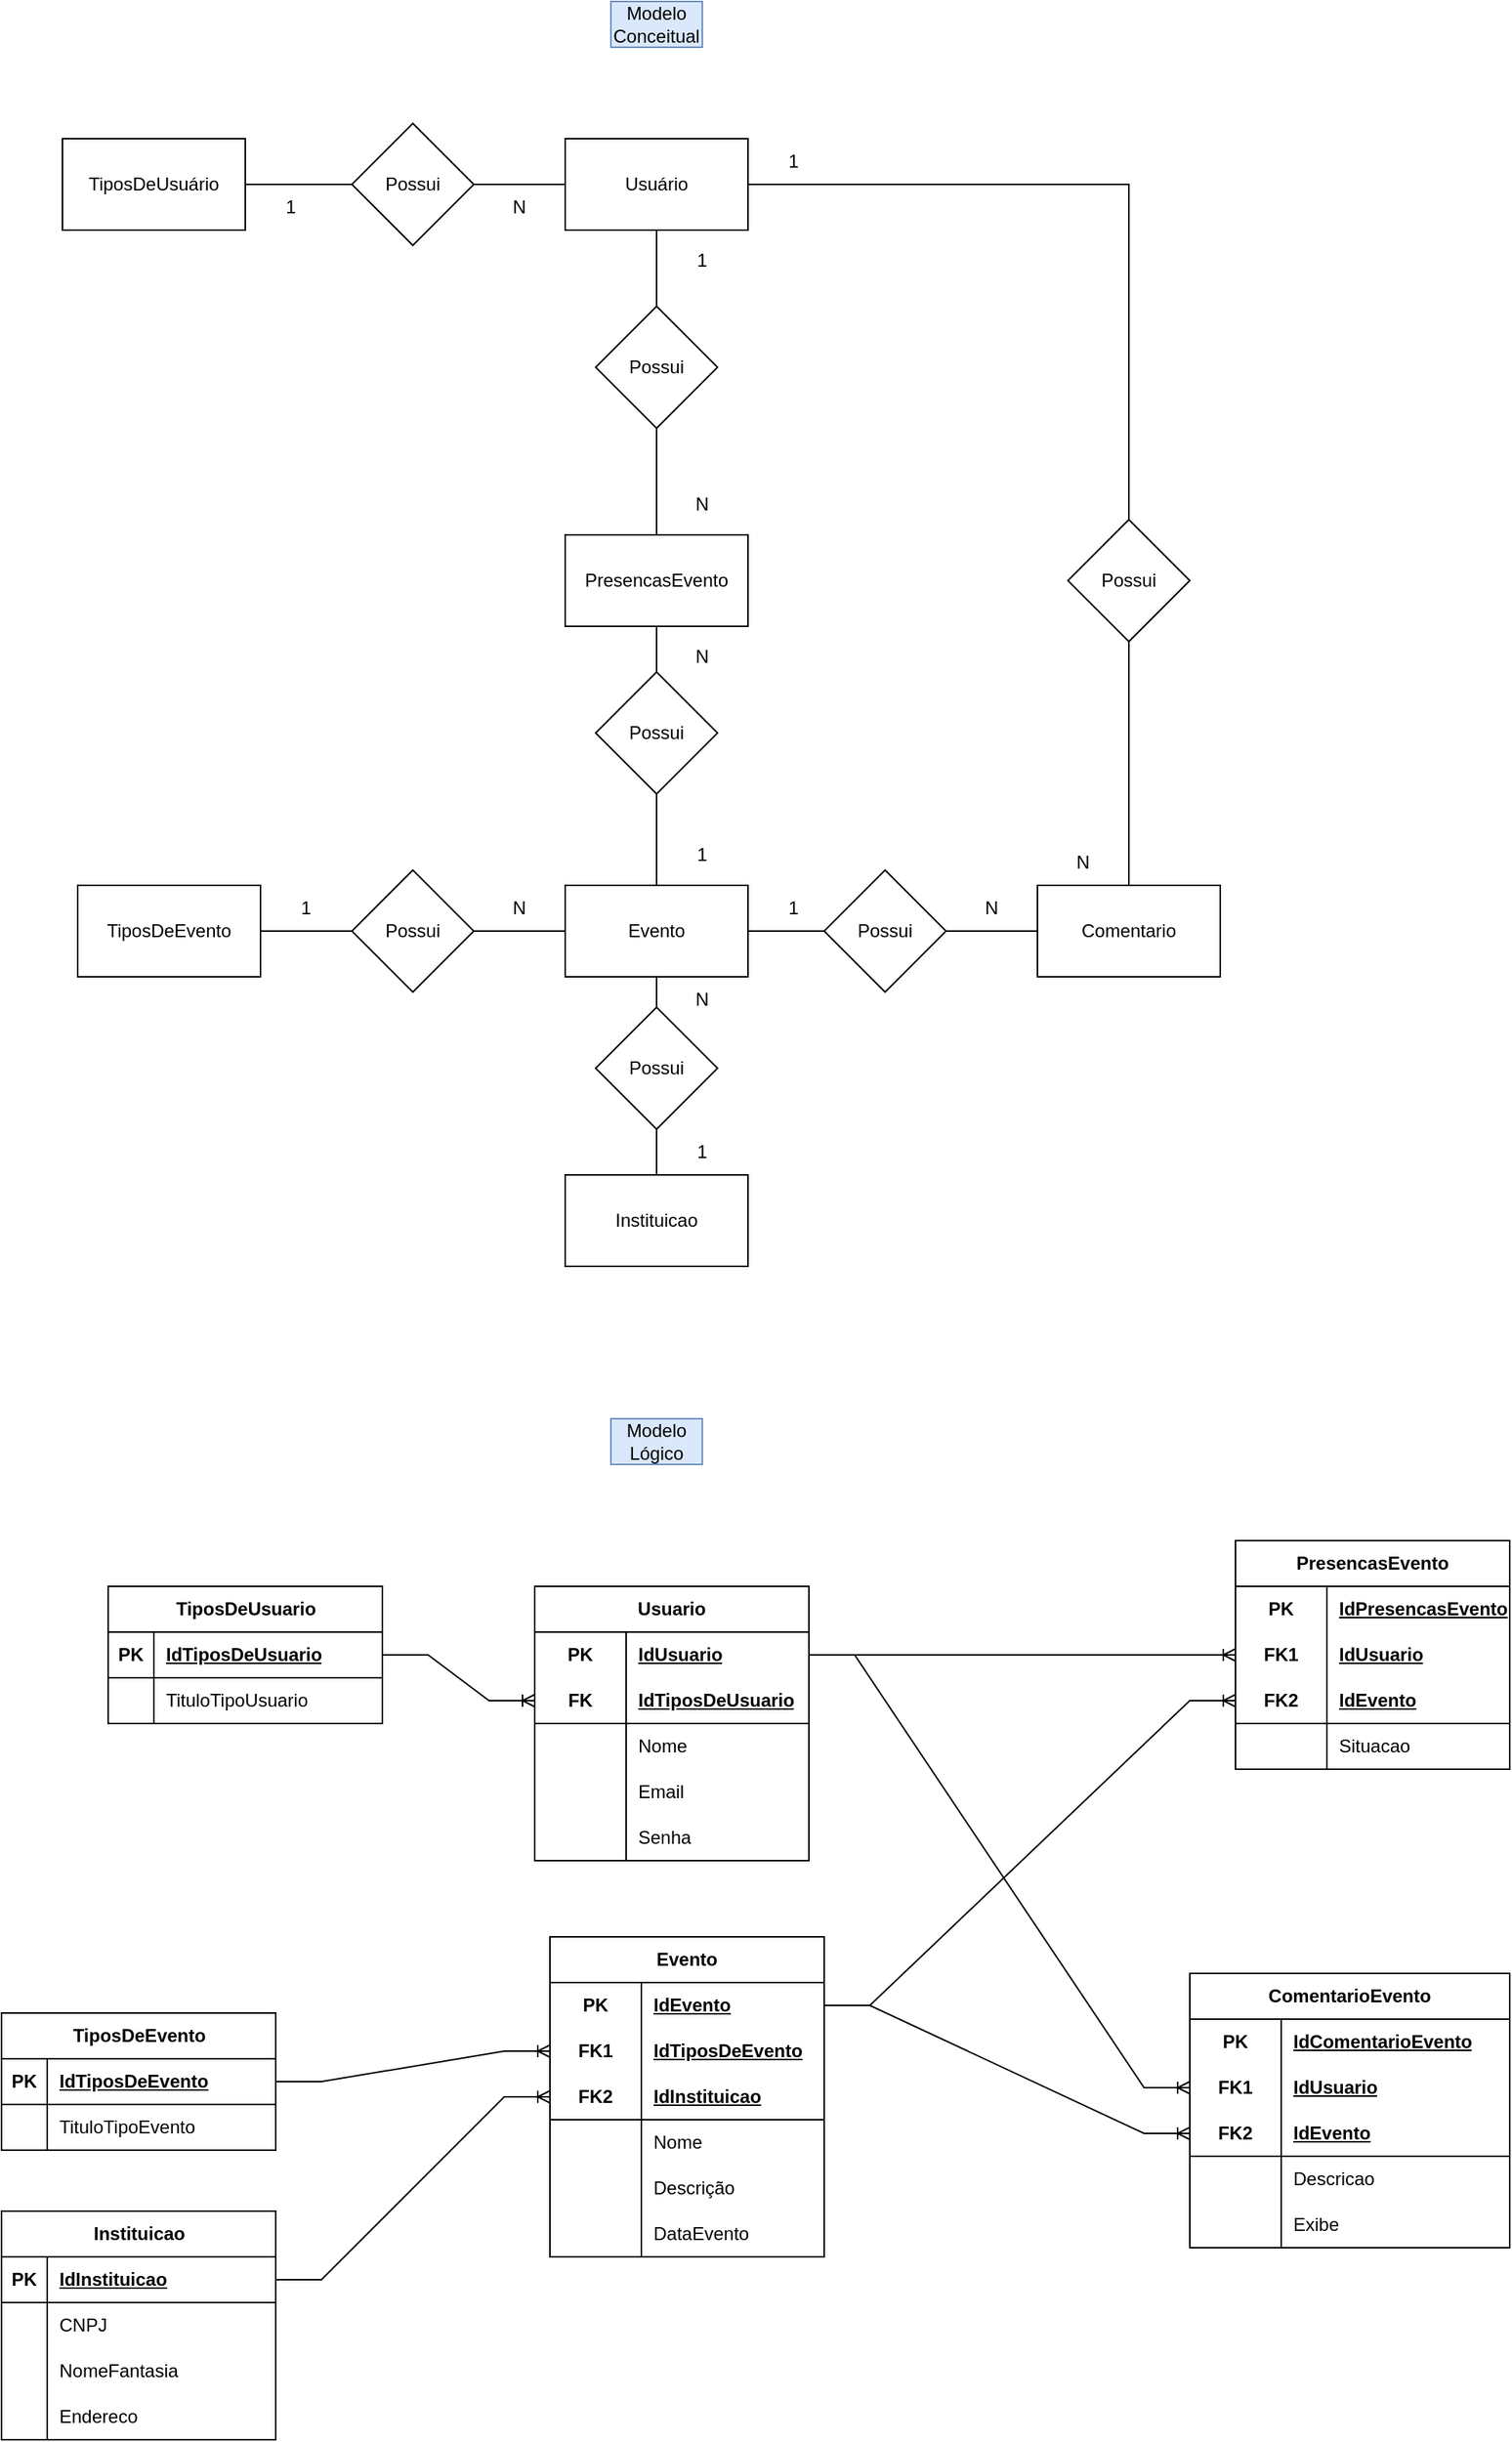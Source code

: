 <mxfile version="21.6.5" type="device" pages="2">
  <diagram name="Página-1" id="8J5qXRDrQpitkc0V46Gi">
    <mxGraphModel dx="2140" dy="718" grid="1" gridSize="10" guides="1" tooltips="1" connect="1" arrows="1" fold="1" page="1" pageScale="1" pageWidth="827" pageHeight="1169" math="0" shadow="0">
      <root>
        <mxCell id="0" />
        <mxCell id="1" parent="0" />
        <mxCell id="-CTkmEayroiX5ifWwN3l-1" value="TiposDeUsuário" style="rounded=0;whiteSpace=wrap;html=1;" vertex="1" parent="1">
          <mxGeometry x="30" y="460" width="120" height="60" as="geometry" />
        </mxCell>
        <mxCell id="-CTkmEayroiX5ifWwN3l-27" style="edgeStyle=orthogonalEdgeStyle;rounded=0;orthogonalLoop=1;jettySize=auto;html=1;entryX=0.5;entryY=1;entryDx=0;entryDy=0;endArrow=none;endFill=0;" edge="1" parent="1" source="-CTkmEayroiX5ifWwN3l-2" target="-CTkmEayroiX5ifWwN3l-24">
          <mxGeometry relative="1" as="geometry" />
        </mxCell>
        <mxCell id="-CTkmEayroiX5ifWwN3l-2" value="Instituicao" style="rounded=0;whiteSpace=wrap;html=1;" vertex="1" parent="1">
          <mxGeometry x="360" y="1140" width="120" height="60" as="geometry" />
        </mxCell>
        <mxCell id="-CTkmEayroiX5ifWwN3l-3" value="Evento" style="rounded=0;whiteSpace=wrap;html=1;" vertex="1" parent="1">
          <mxGeometry x="360" y="950" width="120" height="60" as="geometry" />
        </mxCell>
        <mxCell id="-CTkmEayroiX5ifWwN3l-5" value="TiposDeEvento" style="rounded=0;whiteSpace=wrap;html=1;" vertex="1" parent="1">
          <mxGeometry x="40" y="950" width="120" height="60" as="geometry" />
        </mxCell>
        <mxCell id="-CTkmEayroiX5ifWwN3l-6" value="PresencasEvento" style="rounded=0;whiteSpace=wrap;html=1;" vertex="1" parent="1">
          <mxGeometry x="360" y="720" width="120" height="60" as="geometry" />
        </mxCell>
        <mxCell id="-CTkmEayroiX5ifWwN3l-7" value="Usuário" style="rounded=0;whiteSpace=wrap;html=1;" vertex="1" parent="1">
          <mxGeometry x="360" y="460" width="120" height="60" as="geometry" />
        </mxCell>
        <mxCell id="-CTkmEayroiX5ifWwN3l-28" style="edgeStyle=orthogonalEdgeStyle;rounded=0;orthogonalLoop=1;jettySize=auto;html=1;entryX=1;entryY=0.5;entryDx=0;entryDy=0;endArrow=none;endFill=0;" edge="1" parent="1" source="-CTkmEayroiX5ifWwN3l-8" target="-CTkmEayroiX5ifWwN3l-3">
          <mxGeometry relative="1" as="geometry" />
        </mxCell>
        <mxCell id="-CTkmEayroiX5ifWwN3l-8" value="Comentario" style="rounded=0;whiteSpace=wrap;html=1;" vertex="1" parent="1">
          <mxGeometry x="670" y="950" width="120" height="60" as="geometry" />
        </mxCell>
        <mxCell id="-CTkmEayroiX5ifWwN3l-12" value="Possui" style="rhombus;whiteSpace=wrap;html=1;" vertex="1" parent="1">
          <mxGeometry x="220" y="450" width="80" height="80" as="geometry" />
        </mxCell>
        <mxCell id="-CTkmEayroiX5ifWwN3l-13" value="" style="endArrow=none;html=1;rounded=0;exitX=1;exitY=0.5;exitDx=0;exitDy=0;entryX=0;entryY=0.5;entryDx=0;entryDy=0;" edge="1" parent="1" source="-CTkmEayroiX5ifWwN3l-1" target="-CTkmEayroiX5ifWwN3l-12">
          <mxGeometry width="50" height="50" relative="1" as="geometry">
            <mxPoint x="390" y="520" as="sourcePoint" />
            <mxPoint x="440" y="470" as="targetPoint" />
          </mxGeometry>
        </mxCell>
        <mxCell id="-CTkmEayroiX5ifWwN3l-14" value="" style="endArrow=none;html=1;rounded=0;exitX=1;exitY=0.5;exitDx=0;exitDy=0;" edge="1" parent="1" source="-CTkmEayroiX5ifWwN3l-12" target="-CTkmEayroiX5ifWwN3l-7">
          <mxGeometry width="50" height="50" relative="1" as="geometry">
            <mxPoint x="390" y="520" as="sourcePoint" />
            <mxPoint x="440" y="470" as="targetPoint" />
          </mxGeometry>
        </mxCell>
        <mxCell id="-CTkmEayroiX5ifWwN3l-15" value="Possui" style="rhombus;whiteSpace=wrap;html=1;" vertex="1" parent="1">
          <mxGeometry x="380" y="570" width="80" height="80" as="geometry" />
        </mxCell>
        <mxCell id="-CTkmEayroiX5ifWwN3l-16" value="" style="endArrow=none;html=1;rounded=0;entryX=0.5;entryY=0;entryDx=0;entryDy=0;endFill=0;" edge="1" parent="1" source="-CTkmEayroiX5ifWwN3l-7" target="-CTkmEayroiX5ifWwN3l-15">
          <mxGeometry width="50" height="50" relative="1" as="geometry">
            <mxPoint x="270" y="610" as="sourcePoint" />
            <mxPoint x="320" y="560" as="targetPoint" />
          </mxGeometry>
        </mxCell>
        <mxCell id="-CTkmEayroiX5ifWwN3l-17" value="" style="endArrow=none;html=1;rounded=0;entryX=0.5;entryY=1;entryDx=0;entryDy=0;exitX=0.5;exitY=0;exitDx=0;exitDy=0;" edge="1" parent="1" source="-CTkmEayroiX5ifWwN3l-6" target="-CTkmEayroiX5ifWwN3l-15">
          <mxGeometry width="50" height="50" relative="1" as="geometry">
            <mxPoint x="380" y="700" as="sourcePoint" />
            <mxPoint x="430" y="650" as="targetPoint" />
          </mxGeometry>
        </mxCell>
        <mxCell id="-CTkmEayroiX5ifWwN3l-18" value="Possui" style="rhombus;whiteSpace=wrap;html=1;" vertex="1" parent="1">
          <mxGeometry x="380" y="810" width="80" height="80" as="geometry" />
        </mxCell>
        <mxCell id="-CTkmEayroiX5ifWwN3l-19" value="" style="endArrow=none;html=1;rounded=0;entryX=0.5;entryY=1;entryDx=0;entryDy=0;exitX=0.5;exitY=0;exitDx=0;exitDy=0;" edge="1" parent="1" source="-CTkmEayroiX5ifWwN3l-18" target="-CTkmEayroiX5ifWwN3l-6">
          <mxGeometry width="50" height="50" relative="1" as="geometry">
            <mxPoint x="320" y="850" as="sourcePoint" />
            <mxPoint x="370" y="800" as="targetPoint" />
          </mxGeometry>
        </mxCell>
        <mxCell id="-CTkmEayroiX5ifWwN3l-20" value="" style="endArrow=none;html=1;rounded=0;entryX=0.5;entryY=1;entryDx=0;entryDy=0;exitX=0.5;exitY=0;exitDx=0;exitDy=0;" edge="1" parent="1" source="-CTkmEayroiX5ifWwN3l-3" target="-CTkmEayroiX5ifWwN3l-18">
          <mxGeometry width="50" height="50" relative="1" as="geometry">
            <mxPoint x="330" y="950" as="sourcePoint" />
            <mxPoint x="380" y="900" as="targetPoint" />
          </mxGeometry>
        </mxCell>
        <mxCell id="-CTkmEayroiX5ifWwN3l-21" value="Possui" style="rhombus;whiteSpace=wrap;html=1;" vertex="1" parent="1">
          <mxGeometry x="220" y="940" width="80" height="80" as="geometry" />
        </mxCell>
        <mxCell id="-CTkmEayroiX5ifWwN3l-22" value="" style="endArrow=none;html=1;rounded=0;entryX=0;entryY=0.5;entryDx=0;entryDy=0;exitX=1;exitY=0.5;exitDx=0;exitDy=0;" edge="1" parent="1" source="-CTkmEayroiX5ifWwN3l-21" target="-CTkmEayroiX5ifWwN3l-3">
          <mxGeometry width="50" height="50" relative="1" as="geometry">
            <mxPoint x="300" y="1040" as="sourcePoint" />
            <mxPoint x="350" y="990" as="targetPoint" />
          </mxGeometry>
        </mxCell>
        <mxCell id="-CTkmEayroiX5ifWwN3l-23" value="" style="endArrow=none;html=1;rounded=0;exitX=1;exitY=0.5;exitDx=0;exitDy=0;entryX=0;entryY=0.5;entryDx=0;entryDy=0;" edge="1" parent="1" source="-CTkmEayroiX5ifWwN3l-5" target="-CTkmEayroiX5ifWwN3l-21">
          <mxGeometry width="50" height="50" relative="1" as="geometry">
            <mxPoint x="180" y="960" as="sourcePoint" />
            <mxPoint x="230" y="910" as="targetPoint" />
          </mxGeometry>
        </mxCell>
        <mxCell id="-CTkmEayroiX5ifWwN3l-24" value="Possui" style="rhombus;whiteSpace=wrap;html=1;" vertex="1" parent="1">
          <mxGeometry x="380" y="1030" width="80" height="80" as="geometry" />
        </mxCell>
        <mxCell id="-CTkmEayroiX5ifWwN3l-25" value="" style="endArrow=none;html=1;rounded=0;entryX=0.5;entryY=1;entryDx=0;entryDy=0;exitX=0.5;exitY=0;exitDx=0;exitDy=0;" edge="1" parent="1" source="-CTkmEayroiX5ifWwN3l-24" target="-CTkmEayroiX5ifWwN3l-3">
          <mxGeometry width="50" height="50" relative="1" as="geometry">
            <mxPoint x="310" y="1080" as="sourcePoint" />
            <mxPoint x="360" y="1030" as="targetPoint" />
          </mxGeometry>
        </mxCell>
        <mxCell id="-CTkmEayroiX5ifWwN3l-31" style="edgeStyle=orthogonalEdgeStyle;rounded=0;orthogonalLoop=1;jettySize=auto;html=1;endArrow=none;endFill=0;" edge="1" parent="1" source="-CTkmEayroiX5ifWwN3l-29" target="-CTkmEayroiX5ifWwN3l-8">
          <mxGeometry relative="1" as="geometry" />
        </mxCell>
        <mxCell id="-CTkmEayroiX5ifWwN3l-32" style="edgeStyle=orthogonalEdgeStyle;rounded=0;orthogonalLoop=1;jettySize=auto;html=1;exitX=0.5;exitY=0;exitDx=0;exitDy=0;entryX=1;entryY=0.5;entryDx=0;entryDy=0;endArrow=none;endFill=0;" edge="1" parent="1" source="-CTkmEayroiX5ifWwN3l-29" target="-CTkmEayroiX5ifWwN3l-7">
          <mxGeometry relative="1" as="geometry" />
        </mxCell>
        <mxCell id="-CTkmEayroiX5ifWwN3l-29" value="Possui" style="rhombus;whiteSpace=wrap;html=1;" vertex="1" parent="1">
          <mxGeometry x="690" y="710" width="80" height="80" as="geometry" />
        </mxCell>
        <mxCell id="-CTkmEayroiX5ifWwN3l-33" value="1" style="text;html=1;strokeColor=none;fillColor=none;align=center;verticalAlign=middle;whiteSpace=wrap;rounded=0;" vertex="1" parent="1">
          <mxGeometry x="150" y="490" width="60" height="30" as="geometry" />
        </mxCell>
        <mxCell id="-CTkmEayroiX5ifWwN3l-34" value="N" style="text;html=1;strokeColor=none;fillColor=none;align=center;verticalAlign=middle;whiteSpace=wrap;rounded=0;" vertex="1" parent="1">
          <mxGeometry x="300" y="490" width="60" height="30" as="geometry" />
        </mxCell>
        <mxCell id="-CTkmEayroiX5ifWwN3l-36" value="1" style="text;html=1;strokeColor=none;fillColor=none;align=center;verticalAlign=middle;whiteSpace=wrap;rounded=0;" vertex="1" parent="1">
          <mxGeometry x="420" y="510" width="60" height="60" as="geometry" />
        </mxCell>
        <mxCell id="-CTkmEayroiX5ifWwN3l-37" value="N" style="text;html=1;strokeColor=none;fillColor=none;align=center;verticalAlign=middle;whiteSpace=wrap;rounded=0;" vertex="1" parent="1">
          <mxGeometry x="420" y="670" width="60" height="60" as="geometry" />
        </mxCell>
        <mxCell id="-CTkmEayroiX5ifWwN3l-38" value="N" style="text;html=1;strokeColor=none;fillColor=none;align=center;verticalAlign=middle;whiteSpace=wrap;rounded=0;" vertex="1" parent="1">
          <mxGeometry x="420" y="770" width="60" height="60" as="geometry" />
        </mxCell>
        <mxCell id="-CTkmEayroiX5ifWwN3l-39" value="1" style="text;html=1;strokeColor=none;fillColor=none;align=center;verticalAlign=middle;whiteSpace=wrap;rounded=0;" vertex="1" parent="1">
          <mxGeometry x="420" y="900" width="60" height="60" as="geometry" />
        </mxCell>
        <mxCell id="-CTkmEayroiX5ifWwN3l-40" value="1" style="text;html=1;strokeColor=none;fillColor=none;align=center;verticalAlign=middle;whiteSpace=wrap;rounded=0;" vertex="1" parent="1">
          <mxGeometry x="160" y="950" width="60" height="30" as="geometry" />
        </mxCell>
        <mxCell id="-CTkmEayroiX5ifWwN3l-41" value="N" style="text;html=1;strokeColor=none;fillColor=none;align=center;verticalAlign=middle;whiteSpace=wrap;rounded=0;" vertex="1" parent="1">
          <mxGeometry x="300" y="950" width="60" height="30" as="geometry" />
        </mxCell>
        <mxCell id="-CTkmEayroiX5ifWwN3l-42" value="N" style="text;html=1;strokeColor=none;fillColor=none;align=center;verticalAlign=middle;whiteSpace=wrap;rounded=0;" vertex="1" parent="1">
          <mxGeometry x="420" y="1010" width="60" height="30" as="geometry" />
        </mxCell>
        <mxCell id="-CTkmEayroiX5ifWwN3l-43" value="1" style="text;html=1;strokeColor=none;fillColor=none;align=center;verticalAlign=middle;whiteSpace=wrap;rounded=0;" vertex="1" parent="1">
          <mxGeometry x="480" y="950" width="60" height="30" as="geometry" />
        </mxCell>
        <mxCell id="-CTkmEayroiX5ifWwN3l-44" value="N" style="text;html=1;strokeColor=none;fillColor=none;align=center;verticalAlign=middle;whiteSpace=wrap;rounded=0;" vertex="1" parent="1">
          <mxGeometry x="610" y="950" width="60" height="30" as="geometry" />
        </mxCell>
        <mxCell id="-CTkmEayroiX5ifWwN3l-45" value="Possui" style="rhombus;whiteSpace=wrap;html=1;" vertex="1" parent="1">
          <mxGeometry x="530" y="940" width="80" height="80" as="geometry" />
        </mxCell>
        <mxCell id="-CTkmEayroiX5ifWwN3l-46" value="1" style="text;html=1;strokeColor=none;fillColor=none;align=center;verticalAlign=middle;whiteSpace=wrap;rounded=0;" vertex="1" parent="1">
          <mxGeometry x="420" y="1110" width="60" height="30" as="geometry" />
        </mxCell>
        <mxCell id="-CTkmEayroiX5ifWwN3l-47" value="1" style="text;html=1;strokeColor=none;fillColor=none;align=center;verticalAlign=middle;whiteSpace=wrap;rounded=0;" vertex="1" parent="1">
          <mxGeometry x="480" y="460" width="60" height="30" as="geometry" />
        </mxCell>
        <mxCell id="-CTkmEayroiX5ifWwN3l-49" value="N" style="text;html=1;strokeColor=none;fillColor=none;align=center;verticalAlign=middle;whiteSpace=wrap;rounded=0;" vertex="1" parent="1">
          <mxGeometry x="670" y="920" width="60" height="30" as="geometry" />
        </mxCell>
        <mxCell id="iBXPjMv5Prm9FyoRcRWd-1" value="Modelo Conceitual" style="text;html=1;strokeColor=#6c8ebf;fillColor=#dae8fc;align=center;verticalAlign=middle;whiteSpace=wrap;rounded=0;" vertex="1" parent="1">
          <mxGeometry x="390" y="370" width="60" height="30" as="geometry" />
        </mxCell>
        <mxCell id="iBXPjMv5Prm9FyoRcRWd-2" value="Modelo Lógico" style="text;html=1;strokeColor=#6c8ebf;fillColor=#dae8fc;align=center;verticalAlign=middle;whiteSpace=wrap;rounded=0;" vertex="1" parent="1">
          <mxGeometry x="390" y="1300" width="60" height="30" as="geometry" />
        </mxCell>
        <mxCell id="iBXPjMv5Prm9FyoRcRWd-3" value="TiposDeUsuario" style="shape=table;startSize=30;container=1;collapsible=1;childLayout=tableLayout;fixedRows=1;rowLines=0;fontStyle=1;align=center;resizeLast=1;html=1;" vertex="1" parent="1">
          <mxGeometry x="60" y="1410" width="180" height="90" as="geometry" />
        </mxCell>
        <mxCell id="iBXPjMv5Prm9FyoRcRWd-4" value="" style="shape=tableRow;horizontal=0;startSize=0;swimlaneHead=0;swimlaneBody=0;fillColor=none;collapsible=0;dropTarget=0;points=[[0,0.5],[1,0.5]];portConstraint=eastwest;top=0;left=0;right=0;bottom=1;" vertex="1" parent="iBXPjMv5Prm9FyoRcRWd-3">
          <mxGeometry y="30" width="180" height="30" as="geometry" />
        </mxCell>
        <mxCell id="iBXPjMv5Prm9FyoRcRWd-5" value="PK" style="shape=partialRectangle;connectable=0;fillColor=none;top=0;left=0;bottom=0;right=0;fontStyle=1;overflow=hidden;whiteSpace=wrap;html=1;" vertex="1" parent="iBXPjMv5Prm9FyoRcRWd-4">
          <mxGeometry width="30" height="30" as="geometry">
            <mxRectangle width="30" height="30" as="alternateBounds" />
          </mxGeometry>
        </mxCell>
        <mxCell id="iBXPjMv5Prm9FyoRcRWd-6" value="IdTiposDeUsuario" style="shape=partialRectangle;connectable=0;fillColor=none;top=0;left=0;bottom=0;right=0;align=left;spacingLeft=6;fontStyle=5;overflow=hidden;whiteSpace=wrap;html=1;" vertex="1" parent="iBXPjMv5Prm9FyoRcRWd-4">
          <mxGeometry x="30" width="150" height="30" as="geometry">
            <mxRectangle width="150" height="30" as="alternateBounds" />
          </mxGeometry>
        </mxCell>
        <mxCell id="iBXPjMv5Prm9FyoRcRWd-7" value="" style="shape=tableRow;horizontal=0;startSize=0;swimlaneHead=0;swimlaneBody=0;fillColor=none;collapsible=0;dropTarget=0;points=[[0,0.5],[1,0.5]];portConstraint=eastwest;top=0;left=0;right=0;bottom=0;" vertex="1" parent="iBXPjMv5Prm9FyoRcRWd-3">
          <mxGeometry y="60" width="180" height="30" as="geometry" />
        </mxCell>
        <mxCell id="iBXPjMv5Prm9FyoRcRWd-8" value="" style="shape=partialRectangle;connectable=0;fillColor=none;top=0;left=0;bottom=0;right=0;editable=1;overflow=hidden;whiteSpace=wrap;html=1;" vertex="1" parent="iBXPjMv5Prm9FyoRcRWd-7">
          <mxGeometry width="30" height="30" as="geometry">
            <mxRectangle width="30" height="30" as="alternateBounds" />
          </mxGeometry>
        </mxCell>
        <mxCell id="iBXPjMv5Prm9FyoRcRWd-9" value="TituloTipoUsuario" style="shape=partialRectangle;connectable=0;fillColor=none;top=0;left=0;bottom=0;right=0;align=left;spacingLeft=6;overflow=hidden;whiteSpace=wrap;html=1;" vertex="1" parent="iBXPjMv5Prm9FyoRcRWd-7">
          <mxGeometry x="30" width="150" height="30" as="geometry">
            <mxRectangle width="150" height="30" as="alternateBounds" />
          </mxGeometry>
        </mxCell>
        <mxCell id="iBXPjMv5Prm9FyoRcRWd-19" value="Usuario" style="shape=table;startSize=30;container=1;collapsible=1;childLayout=tableLayout;fixedRows=1;rowLines=0;fontStyle=1;align=center;resizeLast=1;html=1;whiteSpace=wrap;" vertex="1" parent="1">
          <mxGeometry x="340" y="1410" width="180" height="180" as="geometry" />
        </mxCell>
        <mxCell id="iBXPjMv5Prm9FyoRcRWd-20" value="" style="shape=tableRow;horizontal=0;startSize=0;swimlaneHead=0;swimlaneBody=0;fillColor=none;collapsible=0;dropTarget=0;points=[[0,0.5],[1,0.5]];portConstraint=eastwest;top=0;left=0;right=0;bottom=0;html=1;" vertex="1" parent="iBXPjMv5Prm9FyoRcRWd-19">
          <mxGeometry y="30" width="180" height="30" as="geometry" />
        </mxCell>
        <mxCell id="iBXPjMv5Prm9FyoRcRWd-21" value="PK" style="shape=partialRectangle;connectable=0;fillColor=none;top=0;left=0;bottom=0;right=0;fontStyle=1;overflow=hidden;html=1;whiteSpace=wrap;" vertex="1" parent="iBXPjMv5Prm9FyoRcRWd-20">
          <mxGeometry width="60" height="30" as="geometry">
            <mxRectangle width="60" height="30" as="alternateBounds" />
          </mxGeometry>
        </mxCell>
        <mxCell id="iBXPjMv5Prm9FyoRcRWd-22" value="IdUsuario" style="shape=partialRectangle;connectable=0;fillColor=none;top=0;left=0;bottom=0;right=0;align=left;spacingLeft=6;fontStyle=5;overflow=hidden;html=1;whiteSpace=wrap;" vertex="1" parent="iBXPjMv5Prm9FyoRcRWd-20">
          <mxGeometry x="60" width="120" height="30" as="geometry">
            <mxRectangle width="120" height="30" as="alternateBounds" />
          </mxGeometry>
        </mxCell>
        <mxCell id="iBXPjMv5Prm9FyoRcRWd-23" value="" style="shape=tableRow;horizontal=0;startSize=0;swimlaneHead=0;swimlaneBody=0;fillColor=none;collapsible=0;dropTarget=0;points=[[0,0.5],[1,0.5]];portConstraint=eastwest;top=0;left=0;right=0;bottom=1;html=1;" vertex="1" parent="iBXPjMv5Prm9FyoRcRWd-19">
          <mxGeometry y="60" width="180" height="30" as="geometry" />
        </mxCell>
        <mxCell id="iBXPjMv5Prm9FyoRcRWd-24" value="FK" style="shape=partialRectangle;connectable=0;fillColor=none;top=0;left=0;bottom=0;right=0;fontStyle=1;overflow=hidden;html=1;whiteSpace=wrap;" vertex="1" parent="iBXPjMv5Prm9FyoRcRWd-23">
          <mxGeometry width="60" height="30" as="geometry">
            <mxRectangle width="60" height="30" as="alternateBounds" />
          </mxGeometry>
        </mxCell>
        <mxCell id="iBXPjMv5Prm9FyoRcRWd-25" value="IdTiposDeUsuario" style="shape=partialRectangle;connectable=0;fillColor=none;top=0;left=0;bottom=0;right=0;align=left;spacingLeft=6;fontStyle=5;overflow=hidden;html=1;whiteSpace=wrap;" vertex="1" parent="iBXPjMv5Prm9FyoRcRWd-23">
          <mxGeometry x="60" width="120" height="30" as="geometry">
            <mxRectangle width="120" height="30" as="alternateBounds" />
          </mxGeometry>
        </mxCell>
        <mxCell id="iBXPjMv5Prm9FyoRcRWd-26" value="" style="shape=tableRow;horizontal=0;startSize=0;swimlaneHead=0;swimlaneBody=0;fillColor=none;collapsible=0;dropTarget=0;points=[[0,0.5],[1,0.5]];portConstraint=eastwest;top=0;left=0;right=0;bottom=0;html=1;" vertex="1" parent="iBXPjMv5Prm9FyoRcRWd-19">
          <mxGeometry y="90" width="180" height="30" as="geometry" />
        </mxCell>
        <mxCell id="iBXPjMv5Prm9FyoRcRWd-27" value="" style="shape=partialRectangle;connectable=0;fillColor=none;top=0;left=0;bottom=0;right=0;editable=1;overflow=hidden;html=1;whiteSpace=wrap;" vertex="1" parent="iBXPjMv5Prm9FyoRcRWd-26">
          <mxGeometry width="60" height="30" as="geometry">
            <mxRectangle width="60" height="30" as="alternateBounds" />
          </mxGeometry>
        </mxCell>
        <mxCell id="iBXPjMv5Prm9FyoRcRWd-28" value="Nome" style="shape=partialRectangle;connectable=0;fillColor=none;top=0;left=0;bottom=0;right=0;align=left;spacingLeft=6;overflow=hidden;html=1;whiteSpace=wrap;" vertex="1" parent="iBXPjMv5Prm9FyoRcRWd-26">
          <mxGeometry x="60" width="120" height="30" as="geometry">
            <mxRectangle width="120" height="30" as="alternateBounds" />
          </mxGeometry>
        </mxCell>
        <mxCell id="iBXPjMv5Prm9FyoRcRWd-29" value="" style="shape=tableRow;horizontal=0;startSize=0;swimlaneHead=0;swimlaneBody=0;fillColor=none;collapsible=0;dropTarget=0;points=[[0,0.5],[1,0.5]];portConstraint=eastwest;top=0;left=0;right=0;bottom=0;html=1;" vertex="1" parent="iBXPjMv5Prm9FyoRcRWd-19">
          <mxGeometry y="120" width="180" height="30" as="geometry" />
        </mxCell>
        <mxCell id="iBXPjMv5Prm9FyoRcRWd-30" value="" style="shape=partialRectangle;connectable=0;fillColor=none;top=0;left=0;bottom=0;right=0;editable=1;overflow=hidden;html=1;whiteSpace=wrap;" vertex="1" parent="iBXPjMv5Prm9FyoRcRWd-29">
          <mxGeometry width="60" height="30" as="geometry">
            <mxRectangle width="60" height="30" as="alternateBounds" />
          </mxGeometry>
        </mxCell>
        <mxCell id="iBXPjMv5Prm9FyoRcRWd-31" value="Email" style="shape=partialRectangle;connectable=0;fillColor=none;top=0;left=0;bottom=0;right=0;align=left;spacingLeft=6;overflow=hidden;html=1;whiteSpace=wrap;" vertex="1" parent="iBXPjMv5Prm9FyoRcRWd-29">
          <mxGeometry x="60" width="120" height="30" as="geometry">
            <mxRectangle width="120" height="30" as="alternateBounds" />
          </mxGeometry>
        </mxCell>
        <mxCell id="iBXPjMv5Prm9FyoRcRWd-32" style="shape=tableRow;horizontal=0;startSize=0;swimlaneHead=0;swimlaneBody=0;fillColor=none;collapsible=0;dropTarget=0;points=[[0,0.5],[1,0.5]];portConstraint=eastwest;top=0;left=0;right=0;bottom=0;html=1;" vertex="1" parent="iBXPjMv5Prm9FyoRcRWd-19">
          <mxGeometry y="150" width="180" height="30" as="geometry" />
        </mxCell>
        <mxCell id="iBXPjMv5Prm9FyoRcRWd-33" style="shape=partialRectangle;connectable=0;fillColor=none;top=0;left=0;bottom=0;right=0;editable=1;overflow=hidden;html=1;whiteSpace=wrap;" vertex="1" parent="iBXPjMv5Prm9FyoRcRWd-32">
          <mxGeometry width="60" height="30" as="geometry">
            <mxRectangle width="60" height="30" as="alternateBounds" />
          </mxGeometry>
        </mxCell>
        <mxCell id="iBXPjMv5Prm9FyoRcRWd-34" value="Senha" style="shape=partialRectangle;connectable=0;fillColor=none;top=0;left=0;bottom=0;right=0;align=left;spacingLeft=6;overflow=hidden;html=1;whiteSpace=wrap;" vertex="1" parent="iBXPjMv5Prm9FyoRcRWd-32">
          <mxGeometry x="60" width="120" height="30" as="geometry">
            <mxRectangle width="120" height="30" as="alternateBounds" />
          </mxGeometry>
        </mxCell>
        <mxCell id="iBXPjMv5Prm9FyoRcRWd-35" value="" style="edgeStyle=entityRelationEdgeStyle;fontSize=12;html=1;endArrow=ERoneToMany;rounded=0;entryX=0;entryY=0.5;entryDx=0;entryDy=0;exitX=1;exitY=0.5;exitDx=0;exitDy=0;" edge="1" parent="1" source="iBXPjMv5Prm9FyoRcRWd-4" target="iBXPjMv5Prm9FyoRcRWd-23">
          <mxGeometry width="100" height="100" relative="1" as="geometry">
            <mxPoint x="220" y="1620" as="sourcePoint" />
            <mxPoint x="320" y="1520" as="targetPoint" />
          </mxGeometry>
        </mxCell>
        <mxCell id="iBXPjMv5Prm9FyoRcRWd-36" value="PresencasEvento" style="shape=table;startSize=30;container=1;collapsible=1;childLayout=tableLayout;fixedRows=1;rowLines=0;fontStyle=1;align=center;resizeLast=1;html=1;whiteSpace=wrap;" vertex="1" parent="1">
          <mxGeometry x="800" y="1380" width="180" height="150" as="geometry" />
        </mxCell>
        <mxCell id="iBXPjMv5Prm9FyoRcRWd-49" style="shape=tableRow;horizontal=0;startSize=0;swimlaneHead=0;swimlaneBody=0;fillColor=none;collapsible=0;dropTarget=0;points=[[0,0.5],[1,0.5]];portConstraint=eastwest;top=0;left=0;right=0;bottom=0;html=1;" vertex="1" parent="iBXPjMv5Prm9FyoRcRWd-36">
          <mxGeometry y="30" width="180" height="30" as="geometry" />
        </mxCell>
        <mxCell id="iBXPjMv5Prm9FyoRcRWd-50" value="PK" style="shape=partialRectangle;connectable=0;fillColor=none;top=0;left=0;bottom=0;right=0;fontStyle=1;overflow=hidden;html=1;whiteSpace=wrap;" vertex="1" parent="iBXPjMv5Prm9FyoRcRWd-49">
          <mxGeometry width="60" height="30" as="geometry">
            <mxRectangle width="60" height="30" as="alternateBounds" />
          </mxGeometry>
        </mxCell>
        <mxCell id="iBXPjMv5Prm9FyoRcRWd-51" value="IdPresencasEvento" style="shape=partialRectangle;connectable=0;fillColor=none;top=0;left=0;bottom=0;right=0;align=left;spacingLeft=6;fontStyle=5;overflow=hidden;html=1;whiteSpace=wrap;" vertex="1" parent="iBXPjMv5Prm9FyoRcRWd-49">
          <mxGeometry x="60" width="120" height="30" as="geometry">
            <mxRectangle width="120" height="30" as="alternateBounds" />
          </mxGeometry>
        </mxCell>
        <mxCell id="iBXPjMv5Prm9FyoRcRWd-37" value="" style="shape=tableRow;horizontal=0;startSize=0;swimlaneHead=0;swimlaneBody=0;fillColor=none;collapsible=0;dropTarget=0;points=[[0,0.5],[1,0.5]];portConstraint=eastwest;top=0;left=0;right=0;bottom=0;html=1;" vertex="1" parent="iBXPjMv5Prm9FyoRcRWd-36">
          <mxGeometry y="60" width="180" height="30" as="geometry" />
        </mxCell>
        <mxCell id="iBXPjMv5Prm9FyoRcRWd-38" value="FK1" style="shape=partialRectangle;connectable=0;fillColor=none;top=0;left=0;bottom=0;right=0;fontStyle=1;overflow=hidden;html=1;whiteSpace=wrap;" vertex="1" parent="iBXPjMv5Prm9FyoRcRWd-37">
          <mxGeometry width="60" height="30" as="geometry">
            <mxRectangle width="60" height="30" as="alternateBounds" />
          </mxGeometry>
        </mxCell>
        <mxCell id="iBXPjMv5Prm9FyoRcRWd-39" value="IdUsuario" style="shape=partialRectangle;connectable=0;fillColor=none;top=0;left=0;bottom=0;right=0;align=left;spacingLeft=6;fontStyle=5;overflow=hidden;html=1;whiteSpace=wrap;" vertex="1" parent="iBXPjMv5Prm9FyoRcRWd-37">
          <mxGeometry x="60" width="120" height="30" as="geometry">
            <mxRectangle width="120" height="30" as="alternateBounds" />
          </mxGeometry>
        </mxCell>
        <mxCell id="iBXPjMv5Prm9FyoRcRWd-40" value="" style="shape=tableRow;horizontal=0;startSize=0;swimlaneHead=0;swimlaneBody=0;fillColor=none;collapsible=0;dropTarget=0;points=[[0,0.5],[1,0.5]];portConstraint=eastwest;top=0;left=0;right=0;bottom=1;html=1;" vertex="1" parent="iBXPjMv5Prm9FyoRcRWd-36">
          <mxGeometry y="90" width="180" height="30" as="geometry" />
        </mxCell>
        <mxCell id="iBXPjMv5Prm9FyoRcRWd-41" value="FK2" style="shape=partialRectangle;connectable=0;fillColor=none;top=0;left=0;bottom=0;right=0;fontStyle=1;overflow=hidden;html=1;whiteSpace=wrap;" vertex="1" parent="iBXPjMv5Prm9FyoRcRWd-40">
          <mxGeometry width="60" height="30" as="geometry">
            <mxRectangle width="60" height="30" as="alternateBounds" />
          </mxGeometry>
        </mxCell>
        <mxCell id="iBXPjMv5Prm9FyoRcRWd-42" value="IdEvento" style="shape=partialRectangle;connectable=0;fillColor=none;top=0;left=0;bottom=0;right=0;align=left;spacingLeft=6;fontStyle=5;overflow=hidden;html=1;whiteSpace=wrap;" vertex="1" parent="iBXPjMv5Prm9FyoRcRWd-40">
          <mxGeometry x="60" width="120" height="30" as="geometry">
            <mxRectangle width="120" height="30" as="alternateBounds" />
          </mxGeometry>
        </mxCell>
        <mxCell id="iBXPjMv5Prm9FyoRcRWd-43" value="" style="shape=tableRow;horizontal=0;startSize=0;swimlaneHead=0;swimlaneBody=0;fillColor=none;collapsible=0;dropTarget=0;points=[[0,0.5],[1,0.5]];portConstraint=eastwest;top=0;left=0;right=0;bottom=0;html=1;" vertex="1" parent="iBXPjMv5Prm9FyoRcRWd-36">
          <mxGeometry y="120" width="180" height="30" as="geometry" />
        </mxCell>
        <mxCell id="iBXPjMv5Prm9FyoRcRWd-44" value="" style="shape=partialRectangle;connectable=0;fillColor=none;top=0;left=0;bottom=0;right=0;editable=1;overflow=hidden;html=1;whiteSpace=wrap;" vertex="1" parent="iBXPjMv5Prm9FyoRcRWd-43">
          <mxGeometry width="60" height="30" as="geometry">
            <mxRectangle width="60" height="30" as="alternateBounds" />
          </mxGeometry>
        </mxCell>
        <mxCell id="iBXPjMv5Prm9FyoRcRWd-45" value="Situacao" style="shape=partialRectangle;connectable=0;fillColor=none;top=0;left=0;bottom=0;right=0;align=left;spacingLeft=6;overflow=hidden;html=1;whiteSpace=wrap;" vertex="1" parent="iBXPjMv5Prm9FyoRcRWd-43">
          <mxGeometry x="60" width="120" height="30" as="geometry">
            <mxRectangle width="120" height="30" as="alternateBounds" />
          </mxGeometry>
        </mxCell>
        <mxCell id="iBXPjMv5Prm9FyoRcRWd-56" value="" style="edgeStyle=entityRelationEdgeStyle;fontSize=12;html=1;endArrow=ERoneToMany;rounded=0;entryX=0;entryY=0.5;entryDx=0;entryDy=0;exitX=1;exitY=0.5;exitDx=0;exitDy=0;" edge="1" parent="1" source="iBXPjMv5Prm9FyoRcRWd-20" target="iBXPjMv5Prm9FyoRcRWd-37">
          <mxGeometry width="100" height="100" relative="1" as="geometry">
            <mxPoint x="440" y="1760" as="sourcePoint" />
            <mxPoint x="550" y="1660" as="targetPoint" />
          </mxGeometry>
        </mxCell>
        <mxCell id="iBXPjMv5Prm9FyoRcRWd-57" value="Evento" style="shape=table;startSize=30;container=1;collapsible=1;childLayout=tableLayout;fixedRows=1;rowLines=0;fontStyle=1;align=center;resizeLast=1;html=1;whiteSpace=wrap;" vertex="1" parent="1">
          <mxGeometry x="350" y="1640" width="180" height="210" as="geometry" />
        </mxCell>
        <mxCell id="iBXPjMv5Prm9FyoRcRWd-58" style="shape=tableRow;horizontal=0;startSize=0;swimlaneHead=0;swimlaneBody=0;fillColor=none;collapsible=0;dropTarget=0;points=[[0,0.5],[1,0.5]];portConstraint=eastwest;top=0;left=0;right=0;bottom=0;html=1;" vertex="1" parent="iBXPjMv5Prm9FyoRcRWd-57">
          <mxGeometry y="30" width="180" height="30" as="geometry" />
        </mxCell>
        <mxCell id="iBXPjMv5Prm9FyoRcRWd-59" value="PK" style="shape=partialRectangle;connectable=0;fillColor=none;top=0;left=0;bottom=0;right=0;fontStyle=1;overflow=hidden;html=1;whiteSpace=wrap;" vertex="1" parent="iBXPjMv5Prm9FyoRcRWd-58">
          <mxGeometry width="60" height="30" as="geometry">
            <mxRectangle width="60" height="30" as="alternateBounds" />
          </mxGeometry>
        </mxCell>
        <mxCell id="iBXPjMv5Prm9FyoRcRWd-60" value="IdEvento" style="shape=partialRectangle;connectable=0;fillColor=none;top=0;left=0;bottom=0;right=0;align=left;spacingLeft=6;fontStyle=5;overflow=hidden;html=1;whiteSpace=wrap;" vertex="1" parent="iBXPjMv5Prm9FyoRcRWd-58">
          <mxGeometry x="60" width="120" height="30" as="geometry">
            <mxRectangle width="120" height="30" as="alternateBounds" />
          </mxGeometry>
        </mxCell>
        <mxCell id="iBXPjMv5Prm9FyoRcRWd-61" value="" style="shape=tableRow;horizontal=0;startSize=0;swimlaneHead=0;swimlaneBody=0;fillColor=none;collapsible=0;dropTarget=0;points=[[0,0.5],[1,0.5]];portConstraint=eastwest;top=0;left=0;right=0;bottom=0;html=1;" vertex="1" parent="iBXPjMv5Prm9FyoRcRWd-57">
          <mxGeometry y="60" width="180" height="30" as="geometry" />
        </mxCell>
        <mxCell id="iBXPjMv5Prm9FyoRcRWd-62" value="FK1" style="shape=partialRectangle;connectable=0;fillColor=none;top=0;left=0;bottom=0;right=0;fontStyle=1;overflow=hidden;html=1;whiteSpace=wrap;" vertex="1" parent="iBXPjMv5Prm9FyoRcRWd-61">
          <mxGeometry width="60" height="30" as="geometry">
            <mxRectangle width="60" height="30" as="alternateBounds" />
          </mxGeometry>
        </mxCell>
        <mxCell id="iBXPjMv5Prm9FyoRcRWd-63" value="IdTiposDeEvento" style="shape=partialRectangle;connectable=0;fillColor=none;top=0;left=0;bottom=0;right=0;align=left;spacingLeft=6;fontStyle=5;overflow=hidden;html=1;whiteSpace=wrap;" vertex="1" parent="iBXPjMv5Prm9FyoRcRWd-61">
          <mxGeometry x="60" width="120" height="30" as="geometry">
            <mxRectangle width="120" height="30" as="alternateBounds" />
          </mxGeometry>
        </mxCell>
        <mxCell id="iBXPjMv5Prm9FyoRcRWd-64" value="" style="shape=tableRow;horizontal=0;startSize=0;swimlaneHead=0;swimlaneBody=0;fillColor=none;collapsible=0;dropTarget=0;points=[[0,0.5],[1,0.5]];portConstraint=eastwest;top=0;left=0;right=0;bottom=1;html=1;" vertex="1" parent="iBXPjMv5Prm9FyoRcRWd-57">
          <mxGeometry y="90" width="180" height="30" as="geometry" />
        </mxCell>
        <mxCell id="iBXPjMv5Prm9FyoRcRWd-65" value="FK2" style="shape=partialRectangle;connectable=0;fillColor=none;top=0;left=0;bottom=0;right=0;fontStyle=1;overflow=hidden;html=1;whiteSpace=wrap;" vertex="1" parent="iBXPjMv5Prm9FyoRcRWd-64">
          <mxGeometry width="60" height="30" as="geometry">
            <mxRectangle width="60" height="30" as="alternateBounds" />
          </mxGeometry>
        </mxCell>
        <mxCell id="iBXPjMv5Prm9FyoRcRWd-66" value="IdInstituicao" style="shape=partialRectangle;connectable=0;fillColor=none;top=0;left=0;bottom=0;right=0;align=left;spacingLeft=6;fontStyle=5;overflow=hidden;html=1;whiteSpace=wrap;" vertex="1" parent="iBXPjMv5Prm9FyoRcRWd-64">
          <mxGeometry x="60" width="120" height="30" as="geometry">
            <mxRectangle width="120" height="30" as="alternateBounds" />
          </mxGeometry>
        </mxCell>
        <mxCell id="iBXPjMv5Prm9FyoRcRWd-67" value="" style="shape=tableRow;horizontal=0;startSize=0;swimlaneHead=0;swimlaneBody=0;fillColor=none;collapsible=0;dropTarget=0;points=[[0,0.5],[1,0.5]];portConstraint=eastwest;top=0;left=0;right=0;bottom=0;html=1;" vertex="1" parent="iBXPjMv5Prm9FyoRcRWd-57">
          <mxGeometry y="120" width="180" height="30" as="geometry" />
        </mxCell>
        <mxCell id="iBXPjMv5Prm9FyoRcRWd-68" value="" style="shape=partialRectangle;connectable=0;fillColor=none;top=0;left=0;bottom=0;right=0;editable=1;overflow=hidden;html=1;whiteSpace=wrap;" vertex="1" parent="iBXPjMv5Prm9FyoRcRWd-67">
          <mxGeometry width="60" height="30" as="geometry">
            <mxRectangle width="60" height="30" as="alternateBounds" />
          </mxGeometry>
        </mxCell>
        <mxCell id="iBXPjMv5Prm9FyoRcRWd-69" value="Nome" style="shape=partialRectangle;connectable=0;fillColor=none;top=0;left=0;bottom=0;right=0;align=left;spacingLeft=6;overflow=hidden;html=1;whiteSpace=wrap;" vertex="1" parent="iBXPjMv5Prm9FyoRcRWd-67">
          <mxGeometry x="60" width="120" height="30" as="geometry">
            <mxRectangle width="120" height="30" as="alternateBounds" />
          </mxGeometry>
        </mxCell>
        <mxCell id="iBXPjMv5Prm9FyoRcRWd-70" style="shape=tableRow;horizontal=0;startSize=0;swimlaneHead=0;swimlaneBody=0;fillColor=none;collapsible=0;dropTarget=0;points=[[0,0.5],[1,0.5]];portConstraint=eastwest;top=0;left=0;right=0;bottom=0;html=1;" vertex="1" parent="iBXPjMv5Prm9FyoRcRWd-57">
          <mxGeometry y="150" width="180" height="30" as="geometry" />
        </mxCell>
        <mxCell id="iBXPjMv5Prm9FyoRcRWd-71" style="shape=partialRectangle;connectable=0;fillColor=none;top=0;left=0;bottom=0;right=0;editable=1;overflow=hidden;html=1;whiteSpace=wrap;" vertex="1" parent="iBXPjMv5Prm9FyoRcRWd-70">
          <mxGeometry width="60" height="30" as="geometry">
            <mxRectangle width="60" height="30" as="alternateBounds" />
          </mxGeometry>
        </mxCell>
        <mxCell id="iBXPjMv5Prm9FyoRcRWd-72" value="Descrição" style="shape=partialRectangle;connectable=0;fillColor=none;top=0;left=0;bottom=0;right=0;align=left;spacingLeft=6;overflow=hidden;html=1;whiteSpace=wrap;" vertex="1" parent="iBXPjMv5Prm9FyoRcRWd-70">
          <mxGeometry x="60" width="120" height="30" as="geometry">
            <mxRectangle width="120" height="30" as="alternateBounds" />
          </mxGeometry>
        </mxCell>
        <mxCell id="iBXPjMv5Prm9FyoRcRWd-73" style="shape=tableRow;horizontal=0;startSize=0;swimlaneHead=0;swimlaneBody=0;fillColor=none;collapsible=0;dropTarget=0;points=[[0,0.5],[1,0.5]];portConstraint=eastwest;top=0;left=0;right=0;bottom=0;html=1;" vertex="1" parent="iBXPjMv5Prm9FyoRcRWd-57">
          <mxGeometry y="180" width="180" height="30" as="geometry" />
        </mxCell>
        <mxCell id="iBXPjMv5Prm9FyoRcRWd-74" style="shape=partialRectangle;connectable=0;fillColor=none;top=0;left=0;bottom=0;right=0;editable=1;overflow=hidden;html=1;whiteSpace=wrap;" vertex="1" parent="iBXPjMv5Prm9FyoRcRWd-73">
          <mxGeometry width="60" height="30" as="geometry">
            <mxRectangle width="60" height="30" as="alternateBounds" />
          </mxGeometry>
        </mxCell>
        <mxCell id="iBXPjMv5Prm9FyoRcRWd-75" value="DataEvento" style="shape=partialRectangle;connectable=0;fillColor=none;top=0;left=0;bottom=0;right=0;align=left;spacingLeft=6;overflow=hidden;html=1;whiteSpace=wrap;" vertex="1" parent="iBXPjMv5Prm9FyoRcRWd-73">
          <mxGeometry x="60" width="120" height="30" as="geometry">
            <mxRectangle width="120" height="30" as="alternateBounds" />
          </mxGeometry>
        </mxCell>
        <mxCell id="iBXPjMv5Prm9FyoRcRWd-76" value="" style="edgeStyle=entityRelationEdgeStyle;fontSize=12;html=1;endArrow=ERoneToMany;rounded=0;entryX=0;entryY=0.5;entryDx=0;entryDy=0;exitX=1;exitY=0.5;exitDx=0;exitDy=0;" edge="1" parent="1" source="iBXPjMv5Prm9FyoRcRWd-58" target="iBXPjMv5Prm9FyoRcRWd-40">
          <mxGeometry width="100" height="100" relative="1" as="geometry">
            <mxPoint x="570" y="1610" as="sourcePoint" />
            <mxPoint x="322.16" y="1660" as="targetPoint" />
          </mxGeometry>
        </mxCell>
        <mxCell id="iBXPjMv5Prm9FyoRcRWd-77" value="TiposDeEvento" style="shape=table;startSize=30;container=1;collapsible=1;childLayout=tableLayout;fixedRows=1;rowLines=0;fontStyle=1;align=center;resizeLast=1;html=1;" vertex="1" parent="1">
          <mxGeometry x="-10" y="1690" width="180" height="90" as="geometry" />
        </mxCell>
        <mxCell id="iBXPjMv5Prm9FyoRcRWd-78" value="" style="shape=tableRow;horizontal=0;startSize=0;swimlaneHead=0;swimlaneBody=0;fillColor=none;collapsible=0;dropTarget=0;points=[[0,0.5],[1,0.5]];portConstraint=eastwest;top=0;left=0;right=0;bottom=1;" vertex="1" parent="iBXPjMv5Prm9FyoRcRWd-77">
          <mxGeometry y="30" width="180" height="30" as="geometry" />
        </mxCell>
        <mxCell id="iBXPjMv5Prm9FyoRcRWd-79" value="PK" style="shape=partialRectangle;connectable=0;fillColor=none;top=0;left=0;bottom=0;right=0;fontStyle=1;overflow=hidden;whiteSpace=wrap;html=1;" vertex="1" parent="iBXPjMv5Prm9FyoRcRWd-78">
          <mxGeometry width="30" height="30" as="geometry">
            <mxRectangle width="30" height="30" as="alternateBounds" />
          </mxGeometry>
        </mxCell>
        <mxCell id="iBXPjMv5Prm9FyoRcRWd-80" value="IdTiposDeEvento" style="shape=partialRectangle;connectable=0;fillColor=none;top=0;left=0;bottom=0;right=0;align=left;spacingLeft=6;fontStyle=5;overflow=hidden;whiteSpace=wrap;html=1;" vertex="1" parent="iBXPjMv5Prm9FyoRcRWd-78">
          <mxGeometry x="30" width="150" height="30" as="geometry">
            <mxRectangle width="150" height="30" as="alternateBounds" />
          </mxGeometry>
        </mxCell>
        <mxCell id="iBXPjMv5Prm9FyoRcRWd-81" value="" style="shape=tableRow;horizontal=0;startSize=0;swimlaneHead=0;swimlaneBody=0;fillColor=none;collapsible=0;dropTarget=0;points=[[0,0.5],[1,0.5]];portConstraint=eastwest;top=0;left=0;right=0;bottom=0;" vertex="1" parent="iBXPjMv5Prm9FyoRcRWd-77">
          <mxGeometry y="60" width="180" height="30" as="geometry" />
        </mxCell>
        <mxCell id="iBXPjMv5Prm9FyoRcRWd-82" value="" style="shape=partialRectangle;connectable=0;fillColor=none;top=0;left=0;bottom=0;right=0;editable=1;overflow=hidden;whiteSpace=wrap;html=1;" vertex="1" parent="iBXPjMv5Prm9FyoRcRWd-81">
          <mxGeometry width="30" height="30" as="geometry">
            <mxRectangle width="30" height="30" as="alternateBounds" />
          </mxGeometry>
        </mxCell>
        <mxCell id="iBXPjMv5Prm9FyoRcRWd-83" value="TituloTipoEvento" style="shape=partialRectangle;connectable=0;fillColor=none;top=0;left=0;bottom=0;right=0;align=left;spacingLeft=6;overflow=hidden;whiteSpace=wrap;html=1;" vertex="1" parent="iBXPjMv5Prm9FyoRcRWd-81">
          <mxGeometry x="30" width="150" height="30" as="geometry">
            <mxRectangle width="150" height="30" as="alternateBounds" />
          </mxGeometry>
        </mxCell>
        <mxCell id="iBXPjMv5Prm9FyoRcRWd-84" value="" style="edgeStyle=entityRelationEdgeStyle;fontSize=12;html=1;endArrow=ERoneToMany;rounded=0;exitX=1;exitY=0.5;exitDx=0;exitDy=0;entryX=0;entryY=0.5;entryDx=0;entryDy=0;" edge="1" parent="1" source="iBXPjMv5Prm9FyoRcRWd-78" target="iBXPjMv5Prm9FyoRcRWd-61">
          <mxGeometry width="100" height="100" relative="1" as="geometry">
            <mxPoint x="190" y="1740" as="sourcePoint" />
            <mxPoint x="290" y="1640" as="targetPoint" />
          </mxGeometry>
        </mxCell>
        <mxCell id="iBXPjMv5Prm9FyoRcRWd-85" value="Instituicao" style="shape=table;startSize=30;container=1;collapsible=1;childLayout=tableLayout;fixedRows=1;rowLines=0;fontStyle=1;align=center;resizeLast=1;html=1;" vertex="1" parent="1">
          <mxGeometry x="-10" y="1820" width="180" height="150" as="geometry" />
        </mxCell>
        <mxCell id="iBXPjMv5Prm9FyoRcRWd-86" value="" style="shape=tableRow;horizontal=0;startSize=0;swimlaneHead=0;swimlaneBody=0;fillColor=none;collapsible=0;dropTarget=0;points=[[0,0.5],[1,0.5]];portConstraint=eastwest;top=0;left=0;right=0;bottom=1;" vertex="1" parent="iBXPjMv5Prm9FyoRcRWd-85">
          <mxGeometry y="30" width="180" height="30" as="geometry" />
        </mxCell>
        <mxCell id="iBXPjMv5Prm9FyoRcRWd-87" value="PK" style="shape=partialRectangle;connectable=0;fillColor=none;top=0;left=0;bottom=0;right=0;fontStyle=1;overflow=hidden;whiteSpace=wrap;html=1;" vertex="1" parent="iBXPjMv5Prm9FyoRcRWd-86">
          <mxGeometry width="30" height="30" as="geometry">
            <mxRectangle width="30" height="30" as="alternateBounds" />
          </mxGeometry>
        </mxCell>
        <mxCell id="iBXPjMv5Prm9FyoRcRWd-88" value="IdInstituicao" style="shape=partialRectangle;connectable=0;fillColor=none;top=0;left=0;bottom=0;right=0;align=left;spacingLeft=6;fontStyle=5;overflow=hidden;whiteSpace=wrap;html=1;" vertex="1" parent="iBXPjMv5Prm9FyoRcRWd-86">
          <mxGeometry x="30" width="150" height="30" as="geometry">
            <mxRectangle width="150" height="30" as="alternateBounds" />
          </mxGeometry>
        </mxCell>
        <mxCell id="iBXPjMv5Prm9FyoRcRWd-89" value="" style="shape=tableRow;horizontal=0;startSize=0;swimlaneHead=0;swimlaneBody=0;fillColor=none;collapsible=0;dropTarget=0;points=[[0,0.5],[1,0.5]];portConstraint=eastwest;top=0;left=0;right=0;bottom=0;" vertex="1" parent="iBXPjMv5Prm9FyoRcRWd-85">
          <mxGeometry y="60" width="180" height="30" as="geometry" />
        </mxCell>
        <mxCell id="iBXPjMv5Prm9FyoRcRWd-90" value="" style="shape=partialRectangle;connectable=0;fillColor=none;top=0;left=0;bottom=0;right=0;editable=1;overflow=hidden;whiteSpace=wrap;html=1;" vertex="1" parent="iBXPjMv5Prm9FyoRcRWd-89">
          <mxGeometry width="30" height="30" as="geometry">
            <mxRectangle width="30" height="30" as="alternateBounds" />
          </mxGeometry>
        </mxCell>
        <mxCell id="iBXPjMv5Prm9FyoRcRWd-91" value="CNPJ" style="shape=partialRectangle;connectable=0;fillColor=none;top=0;left=0;bottom=0;right=0;align=left;spacingLeft=6;overflow=hidden;whiteSpace=wrap;html=1;" vertex="1" parent="iBXPjMv5Prm9FyoRcRWd-89">
          <mxGeometry x="30" width="150" height="30" as="geometry">
            <mxRectangle width="150" height="30" as="alternateBounds" />
          </mxGeometry>
        </mxCell>
        <mxCell id="iBXPjMv5Prm9FyoRcRWd-92" style="shape=tableRow;horizontal=0;startSize=0;swimlaneHead=0;swimlaneBody=0;fillColor=none;collapsible=0;dropTarget=0;points=[[0,0.5],[1,0.5]];portConstraint=eastwest;top=0;left=0;right=0;bottom=0;" vertex="1" parent="iBXPjMv5Prm9FyoRcRWd-85">
          <mxGeometry y="90" width="180" height="30" as="geometry" />
        </mxCell>
        <mxCell id="iBXPjMv5Prm9FyoRcRWd-93" style="shape=partialRectangle;connectable=0;fillColor=none;top=0;left=0;bottom=0;right=0;editable=1;overflow=hidden;whiteSpace=wrap;html=1;" vertex="1" parent="iBXPjMv5Prm9FyoRcRWd-92">
          <mxGeometry width="30" height="30" as="geometry">
            <mxRectangle width="30" height="30" as="alternateBounds" />
          </mxGeometry>
        </mxCell>
        <mxCell id="iBXPjMv5Prm9FyoRcRWd-94" value="NomeFantasia" style="shape=partialRectangle;connectable=0;fillColor=none;top=0;left=0;bottom=0;right=0;align=left;spacingLeft=6;overflow=hidden;whiteSpace=wrap;html=1;" vertex="1" parent="iBXPjMv5Prm9FyoRcRWd-92">
          <mxGeometry x="30" width="150" height="30" as="geometry">
            <mxRectangle width="150" height="30" as="alternateBounds" />
          </mxGeometry>
        </mxCell>
        <mxCell id="iBXPjMv5Prm9FyoRcRWd-95" style="shape=tableRow;horizontal=0;startSize=0;swimlaneHead=0;swimlaneBody=0;fillColor=none;collapsible=0;dropTarget=0;points=[[0,0.5],[1,0.5]];portConstraint=eastwest;top=0;left=0;right=0;bottom=0;" vertex="1" parent="iBXPjMv5Prm9FyoRcRWd-85">
          <mxGeometry y="120" width="180" height="30" as="geometry" />
        </mxCell>
        <mxCell id="iBXPjMv5Prm9FyoRcRWd-96" style="shape=partialRectangle;connectable=0;fillColor=none;top=0;left=0;bottom=0;right=0;editable=1;overflow=hidden;whiteSpace=wrap;html=1;" vertex="1" parent="iBXPjMv5Prm9FyoRcRWd-95">
          <mxGeometry width="30" height="30" as="geometry">
            <mxRectangle width="30" height="30" as="alternateBounds" />
          </mxGeometry>
        </mxCell>
        <mxCell id="iBXPjMv5Prm9FyoRcRWd-97" value="Endereco" style="shape=partialRectangle;connectable=0;fillColor=none;top=0;left=0;bottom=0;right=0;align=left;spacingLeft=6;overflow=hidden;whiteSpace=wrap;html=1;" vertex="1" parent="iBXPjMv5Prm9FyoRcRWd-95">
          <mxGeometry x="30" width="150" height="30" as="geometry">
            <mxRectangle width="150" height="30" as="alternateBounds" />
          </mxGeometry>
        </mxCell>
        <mxCell id="iBXPjMv5Prm9FyoRcRWd-98" value="" style="edgeStyle=entityRelationEdgeStyle;fontSize=12;html=1;endArrow=ERoneToMany;rounded=0;exitX=1;exitY=0.5;exitDx=0;exitDy=0;entryX=0;entryY=0.5;entryDx=0;entryDy=0;" edge="1" parent="1" source="iBXPjMv5Prm9FyoRcRWd-86" target="iBXPjMv5Prm9FyoRcRWd-64">
          <mxGeometry width="100" height="100" relative="1" as="geometry">
            <mxPoint x="400" y="1910" as="sourcePoint" />
            <mxPoint x="500" y="1810" as="targetPoint" />
          </mxGeometry>
        </mxCell>
        <mxCell id="iBXPjMv5Prm9FyoRcRWd-99" value="ComentarioEvento" style="shape=table;startSize=30;container=1;collapsible=1;childLayout=tableLayout;fixedRows=1;rowLines=0;fontStyle=1;align=center;resizeLast=1;html=1;whiteSpace=wrap;" vertex="1" parent="1">
          <mxGeometry x="770" y="1664" width="210" height="180" as="geometry" />
        </mxCell>
        <mxCell id="iBXPjMv5Prm9FyoRcRWd-100" style="shape=tableRow;horizontal=0;startSize=0;swimlaneHead=0;swimlaneBody=0;fillColor=none;collapsible=0;dropTarget=0;points=[[0,0.5],[1,0.5]];portConstraint=eastwest;top=0;left=0;right=0;bottom=0;html=1;" vertex="1" parent="iBXPjMv5Prm9FyoRcRWd-99">
          <mxGeometry y="30" width="210" height="30" as="geometry" />
        </mxCell>
        <mxCell id="iBXPjMv5Prm9FyoRcRWd-101" value="PK" style="shape=partialRectangle;connectable=0;fillColor=none;top=0;left=0;bottom=0;right=0;fontStyle=1;overflow=hidden;html=1;whiteSpace=wrap;" vertex="1" parent="iBXPjMv5Prm9FyoRcRWd-100">
          <mxGeometry width="60" height="30" as="geometry">
            <mxRectangle width="60" height="30" as="alternateBounds" />
          </mxGeometry>
        </mxCell>
        <mxCell id="iBXPjMv5Prm9FyoRcRWd-102" value="IdComentarioEvento" style="shape=partialRectangle;connectable=0;fillColor=none;top=0;left=0;bottom=0;right=0;align=left;spacingLeft=6;fontStyle=5;overflow=hidden;html=1;whiteSpace=wrap;" vertex="1" parent="iBXPjMv5Prm9FyoRcRWd-100">
          <mxGeometry x="60" width="150" height="30" as="geometry">
            <mxRectangle width="150" height="30" as="alternateBounds" />
          </mxGeometry>
        </mxCell>
        <mxCell id="iBXPjMv5Prm9FyoRcRWd-103" value="" style="shape=tableRow;horizontal=0;startSize=0;swimlaneHead=0;swimlaneBody=0;fillColor=none;collapsible=0;dropTarget=0;points=[[0,0.5],[1,0.5]];portConstraint=eastwest;top=0;left=0;right=0;bottom=0;html=1;" vertex="1" parent="iBXPjMv5Prm9FyoRcRWd-99">
          <mxGeometry y="60" width="210" height="30" as="geometry" />
        </mxCell>
        <mxCell id="iBXPjMv5Prm9FyoRcRWd-104" value="FK1" style="shape=partialRectangle;connectable=0;fillColor=none;top=0;left=0;bottom=0;right=0;fontStyle=1;overflow=hidden;html=1;whiteSpace=wrap;" vertex="1" parent="iBXPjMv5Prm9FyoRcRWd-103">
          <mxGeometry width="60" height="30" as="geometry">
            <mxRectangle width="60" height="30" as="alternateBounds" />
          </mxGeometry>
        </mxCell>
        <mxCell id="iBXPjMv5Prm9FyoRcRWd-105" value="IdUsuario" style="shape=partialRectangle;connectable=0;fillColor=none;top=0;left=0;bottom=0;right=0;align=left;spacingLeft=6;fontStyle=5;overflow=hidden;html=1;whiteSpace=wrap;" vertex="1" parent="iBXPjMv5Prm9FyoRcRWd-103">
          <mxGeometry x="60" width="150" height="30" as="geometry">
            <mxRectangle width="150" height="30" as="alternateBounds" />
          </mxGeometry>
        </mxCell>
        <mxCell id="iBXPjMv5Prm9FyoRcRWd-106" value="" style="shape=tableRow;horizontal=0;startSize=0;swimlaneHead=0;swimlaneBody=0;fillColor=none;collapsible=0;dropTarget=0;points=[[0,0.5],[1,0.5]];portConstraint=eastwest;top=0;left=0;right=0;bottom=1;html=1;" vertex="1" parent="iBXPjMv5Prm9FyoRcRWd-99">
          <mxGeometry y="90" width="210" height="30" as="geometry" />
        </mxCell>
        <mxCell id="iBXPjMv5Prm9FyoRcRWd-107" value="FK2" style="shape=partialRectangle;connectable=0;fillColor=none;top=0;left=0;bottom=0;right=0;fontStyle=1;overflow=hidden;html=1;whiteSpace=wrap;" vertex="1" parent="iBXPjMv5Prm9FyoRcRWd-106">
          <mxGeometry width="60" height="30" as="geometry">
            <mxRectangle width="60" height="30" as="alternateBounds" />
          </mxGeometry>
        </mxCell>
        <mxCell id="iBXPjMv5Prm9FyoRcRWd-108" value="IdEvento" style="shape=partialRectangle;connectable=0;fillColor=none;top=0;left=0;bottom=0;right=0;align=left;spacingLeft=6;fontStyle=5;overflow=hidden;html=1;whiteSpace=wrap;" vertex="1" parent="iBXPjMv5Prm9FyoRcRWd-106">
          <mxGeometry x="60" width="150" height="30" as="geometry">
            <mxRectangle width="150" height="30" as="alternateBounds" />
          </mxGeometry>
        </mxCell>
        <mxCell id="iBXPjMv5Prm9FyoRcRWd-109" value="" style="shape=tableRow;horizontal=0;startSize=0;swimlaneHead=0;swimlaneBody=0;fillColor=none;collapsible=0;dropTarget=0;points=[[0,0.5],[1,0.5]];portConstraint=eastwest;top=0;left=0;right=0;bottom=0;html=1;" vertex="1" parent="iBXPjMv5Prm9FyoRcRWd-99">
          <mxGeometry y="120" width="210" height="30" as="geometry" />
        </mxCell>
        <mxCell id="iBXPjMv5Prm9FyoRcRWd-110" value="" style="shape=partialRectangle;connectable=0;fillColor=none;top=0;left=0;bottom=0;right=0;editable=1;overflow=hidden;html=1;whiteSpace=wrap;" vertex="1" parent="iBXPjMv5Prm9FyoRcRWd-109">
          <mxGeometry width="60" height="30" as="geometry">
            <mxRectangle width="60" height="30" as="alternateBounds" />
          </mxGeometry>
        </mxCell>
        <mxCell id="iBXPjMv5Prm9FyoRcRWd-111" value="Descricao" style="shape=partialRectangle;connectable=0;fillColor=none;top=0;left=0;bottom=0;right=0;align=left;spacingLeft=6;overflow=hidden;html=1;whiteSpace=wrap;" vertex="1" parent="iBXPjMv5Prm9FyoRcRWd-109">
          <mxGeometry x="60" width="150" height="30" as="geometry">
            <mxRectangle width="150" height="30" as="alternateBounds" />
          </mxGeometry>
        </mxCell>
        <mxCell id="iBXPjMv5Prm9FyoRcRWd-112" style="shape=tableRow;horizontal=0;startSize=0;swimlaneHead=0;swimlaneBody=0;fillColor=none;collapsible=0;dropTarget=0;points=[[0,0.5],[1,0.5]];portConstraint=eastwest;top=0;left=0;right=0;bottom=0;html=1;" vertex="1" parent="iBXPjMv5Prm9FyoRcRWd-99">
          <mxGeometry y="150" width="210" height="30" as="geometry" />
        </mxCell>
        <mxCell id="iBXPjMv5Prm9FyoRcRWd-113" style="shape=partialRectangle;connectable=0;fillColor=none;top=0;left=0;bottom=0;right=0;editable=1;overflow=hidden;html=1;whiteSpace=wrap;" vertex="1" parent="iBXPjMv5Prm9FyoRcRWd-112">
          <mxGeometry width="60" height="30" as="geometry">
            <mxRectangle width="60" height="30" as="alternateBounds" />
          </mxGeometry>
        </mxCell>
        <mxCell id="iBXPjMv5Prm9FyoRcRWd-114" value="Exibe" style="shape=partialRectangle;connectable=0;fillColor=none;top=0;left=0;bottom=0;right=0;align=left;spacingLeft=6;overflow=hidden;html=1;whiteSpace=wrap;" vertex="1" parent="iBXPjMv5Prm9FyoRcRWd-112">
          <mxGeometry x="60" width="150" height="30" as="geometry">
            <mxRectangle width="150" height="30" as="alternateBounds" />
          </mxGeometry>
        </mxCell>
        <mxCell id="iBXPjMv5Prm9FyoRcRWd-118" value="" style="edgeStyle=entityRelationEdgeStyle;fontSize=12;html=1;endArrow=ERoneToMany;rounded=0;exitX=1;exitY=0.5;exitDx=0;exitDy=0;entryX=0;entryY=0.5;entryDx=0;entryDy=0;" edge="1" parent="1" source="iBXPjMv5Prm9FyoRcRWd-20" target="iBXPjMv5Prm9FyoRcRWd-103">
          <mxGeometry width="100" height="100" relative="1" as="geometry">
            <mxPoint x="600" y="1790" as="sourcePoint" />
            <mxPoint x="700" y="1690" as="targetPoint" />
          </mxGeometry>
        </mxCell>
        <mxCell id="iBXPjMv5Prm9FyoRcRWd-119" value="" style="edgeStyle=entityRelationEdgeStyle;fontSize=12;html=1;endArrow=ERoneToMany;rounded=0;exitX=1;exitY=0.5;exitDx=0;exitDy=0;entryX=0;entryY=0.5;entryDx=0;entryDy=0;" edge="1" parent="1" source="iBXPjMv5Prm9FyoRcRWd-58" target="iBXPjMv5Prm9FyoRcRWd-106">
          <mxGeometry width="100" height="100" relative="1" as="geometry">
            <mxPoint x="600" y="1730" as="sourcePoint" />
            <mxPoint x="700" y="1630" as="targetPoint" />
          </mxGeometry>
        </mxCell>
      </root>
    </mxGraphModel>
  </diagram>
  <diagram id="DgfePI-plNa8oH8nv95_" name="Página-2">
    <mxGraphModel dx="1050" dy="574" grid="1" gridSize="10" guides="1" tooltips="1" connect="1" arrows="1" fold="1" page="1" pageScale="1" pageWidth="827" pageHeight="1169" math="0" shadow="0">
      <root>
        <mxCell id="0" />
        <mxCell id="1" parent="0" />
      </root>
    </mxGraphModel>
  </diagram>
</mxfile>
